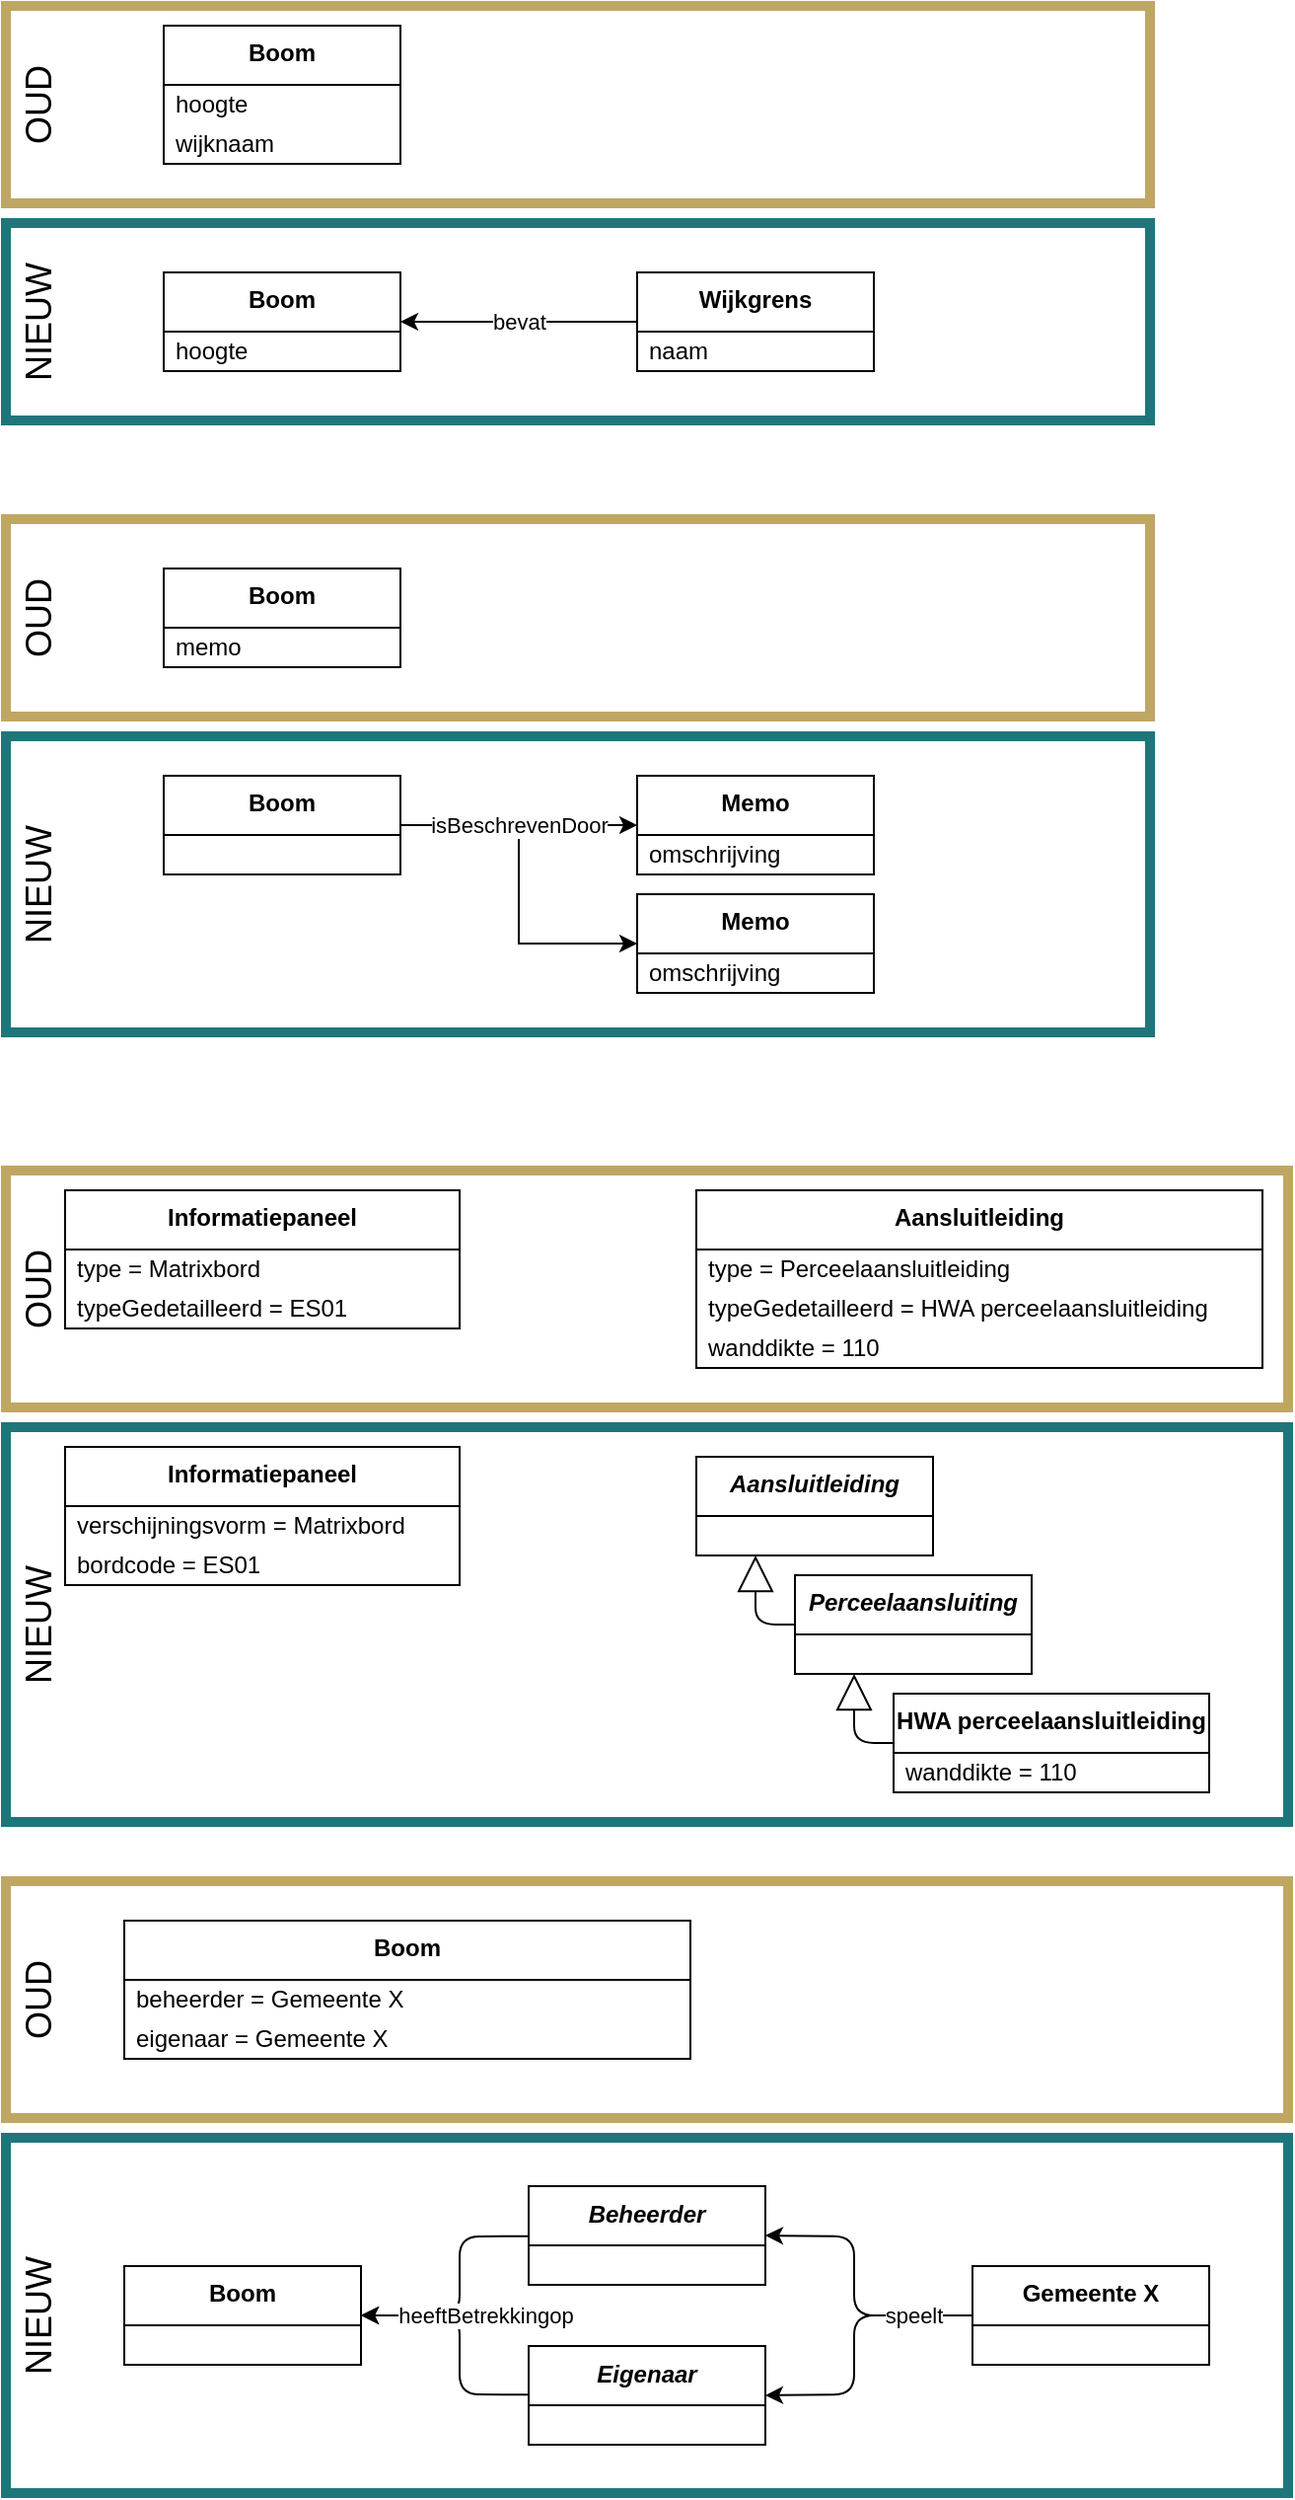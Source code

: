 <mxfile>
    <diagram name="BoomWijk" id="nL8aa56l0DugsrmY4gjJ">
        <mxGraphModel dx="1197" dy="501" grid="0" gridSize="10" guides="1" tooltips="1" connect="1" arrows="1" fold="1" page="1" pageScale="1" pageWidth="827" pageHeight="1169" background="#ffffff" math="0" shadow="0">
            <root>
                <mxCell id="0"/>
                <mxCell id="1" parent="0"/>
                <mxCell id="31" value="&lt;font&gt;NIEUW&lt;/font&gt;" style="rounded=0;whiteSpace=wrap;html=1;fillColor=none;strokeColor=#1E767B;fontColor=#000000;fontSize=18;horizontal=0;align=center;verticalAlign=top;strokeWidth=5;" vertex="1" parent="1">
                    <mxGeometry x="10" y="730" width="650" height="200" as="geometry"/>
                </mxCell>
                <mxCell id="32" value="&lt;font&gt;OUD&lt;/font&gt;" style="rounded=0;whiteSpace=wrap;html=1;fillColor=none;strokeColor=#BFA763;fontColor=#000000;strokeWidth=5;align=center;verticalAlign=top;horizontal=0;fontSize=18;" vertex="1" parent="1">
                    <mxGeometry x="10" y="600" width="650" height="120" as="geometry"/>
                </mxCell>
                <mxCell id="4" value="&lt;font&gt;NIEUW&lt;/font&gt;" style="rounded=0;whiteSpace=wrap;html=1;fillColor=none;strokeColor=#1E767B;fontColor=#000000;fontSize=18;horizontal=0;align=center;verticalAlign=top;strokeWidth=5;" vertex="1" parent="1">
                    <mxGeometry x="10" y="380" width="580" height="150" as="geometry"/>
                </mxCell>
                <mxCell id="5" value="&lt;font&gt;OUD&lt;/font&gt;" style="rounded=0;whiteSpace=wrap;html=1;fillColor=none;strokeColor=#BFA763;fontColor=#000000;strokeWidth=5;align=center;verticalAlign=top;horizontal=0;fontSize=18;" vertex="1" parent="1">
                    <mxGeometry x="10" y="270" width="580" height="100" as="geometry"/>
                </mxCell>
                <mxCell id="3" value="&lt;font&gt;NIEUW&lt;/font&gt;" style="rounded=0;whiteSpace=wrap;html=1;fillColor=none;strokeColor=#1E767B;fontColor=#000000;fontSize=18;horizontal=0;align=center;verticalAlign=top;strokeWidth=5;" vertex="1" parent="1">
                    <mxGeometry x="10" y="120" width="580" height="100" as="geometry"/>
                </mxCell>
                <mxCell id="2" value="&lt;font&gt;OUD&lt;/font&gt;" style="rounded=0;whiteSpace=wrap;html=1;fillColor=none;strokeColor=#BFA763;fontColor=#000000;strokeWidth=5;align=center;verticalAlign=top;horizontal=0;fontSize=18;" vertex="1" parent="1">
                    <mxGeometry x="10" y="10" width="580" height="100" as="geometry"/>
                </mxCell>
                <mxCell id="rJaaq5ghrN7F7qI7o1DM-1" value="&lt;b&gt;Boom&lt;/b&gt;" style="swimlane;fontStyle=0;align=center;verticalAlign=top;childLayout=stackLayout;horizontal=1;startSize=30;horizontalStack=0;resizeParent=1;resizeParentMax=0;resizeLast=0;collapsible=0;marginBottom=0;html=1;whiteSpace=wrap;" parent="1" vertex="1">
                    <mxGeometry x="90" y="20" width="120" height="70" as="geometry"/>
                </mxCell>
                <mxCell id="rJaaq5ghrN7F7qI7o1DM-3" value="hoogte" style="text;html=1;strokeColor=none;fillColor=none;align=left;verticalAlign=middle;spacingLeft=4;spacingRight=4;overflow=hidden;rotatable=0;points=[[0,0.5],[1,0.5]];portConstraint=eastwest;whiteSpace=wrap;" parent="rJaaq5ghrN7F7qI7o1DM-1" vertex="1">
                    <mxGeometry y="30" width="120" height="20" as="geometry"/>
                </mxCell>
                <mxCell id="rJaaq5ghrN7F7qI7o1DM-9" value="wijknaam" style="text;html=1;strokeColor=none;fillColor=none;align=left;verticalAlign=middle;spacingLeft=4;spacingRight=4;overflow=hidden;rotatable=0;points=[[0,0.5],[1,0.5]];portConstraint=eastwest;whiteSpace=wrap;" parent="rJaaq5ghrN7F7qI7o1DM-1" vertex="1">
                    <mxGeometry y="50" width="120" height="20" as="geometry"/>
                </mxCell>
                <mxCell id="rJaaq5ghrN7F7qI7o1DM-10" value="&lt;b&gt;Boom&lt;/b&gt;" style="swimlane;fontStyle=0;align=center;verticalAlign=top;childLayout=stackLayout;horizontal=1;startSize=30;horizontalStack=0;resizeParent=1;resizeParentMax=0;resizeLast=0;collapsible=0;marginBottom=0;html=1;whiteSpace=wrap;" parent="1" vertex="1">
                    <mxGeometry x="90" y="145" width="120" height="50" as="geometry"/>
                </mxCell>
                <mxCell id="rJaaq5ghrN7F7qI7o1DM-11" value="hoogte" style="text;html=1;strokeColor=none;fillColor=none;align=left;verticalAlign=middle;spacingLeft=4;spacingRight=4;overflow=hidden;rotatable=0;points=[[0,0.5],[1,0.5]];portConstraint=eastwest;whiteSpace=wrap;" parent="rJaaq5ghrN7F7qI7o1DM-10" vertex="1">
                    <mxGeometry y="30" width="120" height="20" as="geometry"/>
                </mxCell>
                <mxCell id="rJaaq5ghrN7F7qI7o1DM-17" value="bevat" style="edgeStyle=orthogonalEdgeStyle;rounded=0;orthogonalLoop=1;jettySize=auto;html=1;entryX=1;entryY=0.5;entryDx=0;entryDy=0;" parent="1" source="rJaaq5ghrN7F7qI7o1DM-13" target="rJaaq5ghrN7F7qI7o1DM-10" edge="1">
                    <mxGeometry relative="1" as="geometry"/>
                </mxCell>
                <mxCell id="rJaaq5ghrN7F7qI7o1DM-13" value="&lt;b&gt;Wijkgrens&lt;/b&gt;" style="swimlane;fontStyle=0;align=center;verticalAlign=top;childLayout=stackLayout;horizontal=1;startSize=30;horizontalStack=0;resizeParent=1;resizeParentMax=0;resizeLast=0;collapsible=0;marginBottom=0;html=1;whiteSpace=wrap;" parent="1" vertex="1">
                    <mxGeometry x="330" y="145" width="120" height="50" as="geometry"/>
                </mxCell>
                <mxCell id="rJaaq5ghrN7F7qI7o1DM-15" value="naam" style="text;html=1;strokeColor=none;fillColor=none;align=left;verticalAlign=middle;spacingLeft=4;spacingRight=4;overflow=hidden;rotatable=0;points=[[0,0.5],[1,0.5]];portConstraint=eastwest;whiteSpace=wrap;" parent="rJaaq5ghrN7F7qI7o1DM-13" vertex="1">
                    <mxGeometry y="30" width="120" height="20" as="geometry"/>
                </mxCell>
                <mxCell id="rJaaq5ghrN7F7qI7o1DM-18" value="&lt;b&gt;Boom&lt;/b&gt;" style="swimlane;fontStyle=0;align=center;verticalAlign=top;childLayout=stackLayout;horizontal=1;startSize=30;horizontalStack=0;resizeParent=1;resizeParentMax=0;resizeLast=0;collapsible=0;marginBottom=0;html=1;whiteSpace=wrap;" parent="1" vertex="1">
                    <mxGeometry x="90" y="295" width="120" height="50" as="geometry"/>
                </mxCell>
                <mxCell id="rJaaq5ghrN7F7qI7o1DM-19" value="memo" style="text;html=1;strokeColor=none;fillColor=none;align=left;verticalAlign=middle;spacingLeft=4;spacingRight=4;overflow=hidden;rotatable=0;points=[[0,0.5],[1,0.5]];portConstraint=eastwest;whiteSpace=wrap;" parent="rJaaq5ghrN7F7qI7o1DM-18" vertex="1">
                    <mxGeometry y="30" width="120" height="20" as="geometry"/>
                </mxCell>
                <mxCell id="rJaaq5ghrN7F7qI7o1DM-28" style="edgeStyle=orthogonalEdgeStyle;rounded=0;orthogonalLoop=1;jettySize=auto;html=1;entryX=0;entryY=0.5;entryDx=0;entryDy=0;" parent="1" source="rJaaq5ghrN7F7qI7o1DM-21" target="rJaaq5ghrN7F7qI7o1DM-25" edge="1">
                    <mxGeometry relative="1" as="geometry"/>
                </mxCell>
                <mxCell id="rJaaq5ghrN7F7qI7o1DM-27" value="isBeschrevenDoor" style="edgeStyle=orthogonalEdgeStyle;rounded=0;orthogonalLoop=1;jettySize=auto;html=1;entryX=0;entryY=0.5;entryDx=0;entryDy=0;" parent="1" source="rJaaq5ghrN7F7qI7o1DM-21" target="rJaaq5ghrN7F7qI7o1DM-23" edge="1">
                    <mxGeometry relative="1" as="geometry"/>
                </mxCell>
                <mxCell id="rJaaq5ghrN7F7qI7o1DM-21" value="&lt;b&gt;Boom&lt;/b&gt;" style="swimlane;fontStyle=0;align=center;verticalAlign=top;childLayout=stackLayout;horizontal=1;startSize=30;horizontalStack=0;resizeParent=1;resizeParentMax=0;resizeLast=0;collapsible=0;marginBottom=0;html=1;whiteSpace=wrap;" parent="1" vertex="1">
                    <mxGeometry x="90" y="400" width="120" height="50" as="geometry"/>
                </mxCell>
                <mxCell id="rJaaq5ghrN7F7qI7o1DM-23" value="&lt;b&gt;Memo&lt;/b&gt;" style="swimlane;fontStyle=0;align=center;verticalAlign=top;childLayout=stackLayout;horizontal=1;startSize=30;horizontalStack=0;resizeParent=1;resizeParentMax=0;resizeLast=0;collapsible=0;marginBottom=0;html=1;whiteSpace=wrap;" parent="1" vertex="1">
                    <mxGeometry x="330" y="400" width="120" height="50" as="geometry"/>
                </mxCell>
                <mxCell id="rJaaq5ghrN7F7qI7o1DM-24" value="omschrijving" style="text;html=1;strokeColor=none;fillColor=none;align=left;verticalAlign=middle;spacingLeft=4;spacingRight=4;overflow=hidden;rotatable=0;points=[[0,0.5],[1,0.5]];portConstraint=eastwest;whiteSpace=wrap;" parent="rJaaq5ghrN7F7qI7o1DM-23" vertex="1">
                    <mxGeometry y="30" width="120" height="20" as="geometry"/>
                </mxCell>
                <mxCell id="rJaaq5ghrN7F7qI7o1DM-25" value="&lt;b&gt;Memo&lt;/b&gt;" style="swimlane;fontStyle=0;align=center;verticalAlign=top;childLayout=stackLayout;horizontal=1;startSize=30;horizontalStack=0;resizeParent=1;resizeParentMax=0;resizeLast=0;collapsible=0;marginBottom=0;html=1;whiteSpace=wrap;" parent="1" vertex="1">
                    <mxGeometry x="330" y="460" width="120" height="50" as="geometry"/>
                </mxCell>
                <mxCell id="rJaaq5ghrN7F7qI7o1DM-26" value="omschrijving" style="text;html=1;strokeColor=none;fillColor=none;align=left;verticalAlign=middle;spacingLeft=4;spacingRight=4;overflow=hidden;rotatable=0;points=[[0,0.5],[1,0.5]];portConstraint=eastwest;whiteSpace=wrap;" parent="rJaaq5ghrN7F7qI7o1DM-25" vertex="1">
                    <mxGeometry y="30" width="120" height="20" as="geometry"/>
                </mxCell>
                <mxCell id="7" value="&lt;b&gt;Informatiepaneel&lt;/b&gt;" style="swimlane;fontStyle=0;align=center;verticalAlign=top;childLayout=stackLayout;horizontal=1;startSize=30;horizontalStack=0;resizeParent=1;resizeParentMax=0;resizeLast=0;collapsible=0;marginBottom=0;html=1;whiteSpace=wrap;" vertex="1" parent="1">
                    <mxGeometry x="40" y="610" width="200" height="70" as="geometry"/>
                </mxCell>
                <mxCell id="8" value="type = Matrixbord" style="text;html=1;strokeColor=none;fillColor=none;align=left;verticalAlign=middle;spacingLeft=4;spacingRight=4;overflow=hidden;rotatable=0;points=[[0,0.5],[1,0.5]];portConstraint=eastwest;whiteSpace=wrap;" vertex="1" parent="7">
                    <mxGeometry y="30" width="200" height="20" as="geometry"/>
                </mxCell>
                <mxCell id="11" value="typeGedetailleerd = ES01" style="text;html=1;strokeColor=none;fillColor=none;align=left;verticalAlign=middle;spacingLeft=4;spacingRight=4;overflow=hidden;rotatable=0;points=[[0,0.5],[1,0.5]];portConstraint=eastwest;whiteSpace=wrap;" vertex="1" parent="7">
                    <mxGeometry y="50" width="200" height="20" as="geometry"/>
                </mxCell>
                <mxCell id="9" value="&lt;b&gt;Informatiepaneel&lt;/b&gt;" style="swimlane;fontStyle=0;align=center;verticalAlign=top;childLayout=stackLayout;horizontal=1;startSize=30;horizontalStack=0;resizeParent=1;resizeParentMax=0;resizeLast=0;collapsible=0;marginBottom=0;html=1;whiteSpace=wrap;" vertex="1" parent="1">
                    <mxGeometry x="40" y="740" width="200" height="70" as="geometry"/>
                </mxCell>
                <mxCell id="10" value="verschijningsvorm = Matrixbord" style="text;html=1;strokeColor=none;fillColor=none;align=left;verticalAlign=middle;spacingLeft=4;spacingRight=4;overflow=hidden;rotatable=0;points=[[0,0.5],[1,0.5]];portConstraint=eastwest;whiteSpace=wrap;" vertex="1" parent="9">
                    <mxGeometry y="30" width="200" height="20" as="geometry"/>
                </mxCell>
                <mxCell id="12" value="bordcode = ES01&amp;nbsp;" style="text;html=1;strokeColor=none;fillColor=none;align=left;verticalAlign=middle;spacingLeft=4;spacingRight=4;overflow=hidden;rotatable=0;points=[[0,0.5],[1,0.5]];portConstraint=eastwest;whiteSpace=wrap;" vertex="1" parent="9">
                    <mxGeometry y="50" width="200" height="20" as="geometry"/>
                </mxCell>
                <mxCell id="13" value="&lt;b&gt;HWA perceelaansluitleiding&lt;/b&gt;" style="swimlane;fontStyle=0;align=center;verticalAlign=top;childLayout=stackLayout;horizontal=1;startSize=30;horizontalStack=0;resizeParent=1;resizeParentMax=0;resizeLast=0;collapsible=0;marginBottom=0;html=1;whiteSpace=wrap;" vertex="1" parent="1">
                    <mxGeometry x="460" y="865" width="160" height="50" as="geometry"/>
                </mxCell>
                <mxCell id="20" value="wanddikte = 110" style="text;html=1;strokeColor=none;fillColor=none;align=left;verticalAlign=middle;spacingLeft=4;spacingRight=4;overflow=hidden;rotatable=0;points=[[0,0.5],[1,0.5]];portConstraint=eastwest;whiteSpace=wrap;" vertex="1" parent="13">
                    <mxGeometry y="30" width="160" height="20" as="geometry"/>
                </mxCell>
                <mxCell id="16" value="&lt;b&gt;Aansluitleiding&lt;/b&gt;" style="swimlane;fontStyle=0;align=center;verticalAlign=top;childLayout=stackLayout;horizontal=1;startSize=30;horizontalStack=0;resizeParent=1;resizeParentMax=0;resizeLast=0;collapsible=0;marginBottom=0;html=1;whiteSpace=wrap;" vertex="1" parent="1">
                    <mxGeometry x="360" y="610" width="287" height="90" as="geometry"/>
                </mxCell>
                <mxCell id="17" value="type = Perceelaansluitleiding" style="text;html=1;strokeColor=none;fillColor=none;align=left;verticalAlign=middle;spacingLeft=4;spacingRight=4;overflow=hidden;rotatable=0;points=[[0,0.5],[1,0.5]];portConstraint=eastwest;whiteSpace=wrap;" vertex="1" parent="16">
                    <mxGeometry y="30" width="287" height="20" as="geometry"/>
                </mxCell>
                <mxCell id="18" value="typeGedetailleerd = HWA perceelaansluitleiding" style="text;html=1;strokeColor=none;fillColor=none;align=left;verticalAlign=middle;spacingLeft=4;spacingRight=4;overflow=hidden;rotatable=0;points=[[0,0.5],[1,0.5]];portConstraint=eastwest;whiteSpace=wrap;" vertex="1" parent="16">
                    <mxGeometry y="50" width="287" height="20" as="geometry"/>
                </mxCell>
                <mxCell id="19" value="wanddikte = 110" style="text;html=1;strokeColor=none;fillColor=none;align=left;verticalAlign=middle;spacingLeft=4;spacingRight=4;overflow=hidden;rotatable=0;points=[[0,0.5],[1,0.5]];portConstraint=eastwest;whiteSpace=wrap;" vertex="1" parent="16">
                    <mxGeometry y="70" width="287" height="20" as="geometry"/>
                </mxCell>
                <mxCell id="21" value="&lt;b&gt;Perceelaansluiting&lt;/b&gt;" style="swimlane;fontStyle=2;align=center;verticalAlign=top;childLayout=stackLayout;horizontal=1;startSize=30;horizontalStack=0;resizeParent=1;resizeParentMax=0;resizeLast=0;collapsible=0;marginBottom=0;html=1;whiteSpace=wrap;" vertex="1" parent="1">
                    <mxGeometry x="410" y="805" width="120" height="50" as="geometry"/>
                </mxCell>
                <mxCell id="25" value="&lt;b&gt;Aansluitleiding&lt;/b&gt;" style="swimlane;fontStyle=2;align=center;verticalAlign=top;childLayout=stackLayout;horizontal=1;startSize=30;horizontalStack=0;resizeParent=1;resizeParentMax=0;resizeLast=0;collapsible=0;marginBottom=0;html=1;whiteSpace=wrap;" vertex="1" parent="1">
                    <mxGeometry x="360" y="745" width="120" height="50" as="geometry"/>
                </mxCell>
                <mxCell id="29" value="" style="endArrow=block;endSize=16;endFill=0;html=1;entryX=0.25;entryY=1;entryDx=0;entryDy=0;exitX=0;exitY=0.5;exitDx=0;exitDy=0;" edge="1" parent="1" source="21" target="25">
                    <mxGeometry width="160" relative="1" as="geometry">
                        <mxPoint x="230" y="755" as="sourcePoint"/>
                        <mxPoint x="390" y="755" as="targetPoint"/>
                        <Array as="points">
                            <mxPoint x="390" y="830"/>
                        </Array>
                    </mxGeometry>
                </mxCell>
                <mxCell id="30" value="" style="endArrow=block;endSize=16;endFill=0;html=1;entryX=0.25;entryY=1;entryDx=0;entryDy=0;exitX=0;exitY=0.5;exitDx=0;exitDy=0;" edge="1" parent="1" source="13" target="21">
                    <mxGeometry width="160" relative="1" as="geometry">
                        <mxPoint x="440" y="840" as="sourcePoint"/>
                        <mxPoint x="400" y="805" as="targetPoint"/>
                        <Array as="points">
                            <mxPoint x="460" y="890"/>
                            <mxPoint x="440" y="890"/>
                        </Array>
                    </mxGeometry>
                </mxCell>
                <mxCell id="34" value="&lt;font&gt;NIEUW&lt;/font&gt;" style="rounded=0;whiteSpace=wrap;html=1;fillColor=none;strokeColor=#1E767B;fontColor=#000000;fontSize=18;horizontal=0;align=center;verticalAlign=top;strokeWidth=5;" vertex="1" parent="1">
                    <mxGeometry x="10" y="1090" width="650" height="180" as="geometry"/>
                </mxCell>
                <mxCell id="35" value="&lt;font&gt;OUD&lt;/font&gt;" style="rounded=0;whiteSpace=wrap;html=1;fillColor=none;strokeColor=#BFA763;fontColor=#000000;strokeWidth=5;align=center;verticalAlign=top;horizontal=0;fontSize=18;" vertex="1" parent="1">
                    <mxGeometry x="10" y="960" width="650" height="120" as="geometry"/>
                </mxCell>
                <mxCell id="42" value="&lt;b&gt;&lt;i&gt;Eigenaar&lt;/i&gt;&lt;/b&gt;" style="swimlane;fontStyle=0;align=center;verticalAlign=top;childLayout=stackLayout;horizontal=1;startSize=30;horizontalStack=0;resizeParent=1;resizeParentMax=0;resizeLast=0;collapsible=0;marginBottom=0;html=1;whiteSpace=wrap;" vertex="1" parent="1">
                    <mxGeometry x="275" y="1195.5" width="120" height="50" as="geometry"/>
                </mxCell>
                <mxCell id="44" value="&lt;b&gt;Boom&lt;/b&gt;" style="swimlane;fontStyle=0;align=center;verticalAlign=top;childLayout=stackLayout;horizontal=1;startSize=30;horizontalStack=0;resizeParent=1;resizeParentMax=0;resizeLast=0;collapsible=0;marginBottom=0;html=1;whiteSpace=wrap;" vertex="1" parent="1">
                    <mxGeometry x="70" y="980" width="287" height="70" as="geometry"/>
                </mxCell>
                <mxCell id="45" value="beheerder = Gemeente X" style="text;html=1;strokeColor=none;fillColor=none;align=left;verticalAlign=middle;spacingLeft=4;spacingRight=4;overflow=hidden;rotatable=0;points=[[0,0.5],[1,0.5]];portConstraint=eastwest;whiteSpace=wrap;" vertex="1" parent="44">
                    <mxGeometry y="30" width="287" height="20" as="geometry"/>
                </mxCell>
                <mxCell id="46" value="eigenaar = Gemeente X" style="text;html=1;strokeColor=none;fillColor=none;align=left;verticalAlign=middle;spacingLeft=4;spacingRight=4;overflow=hidden;rotatable=0;points=[[0,0.5],[1,0.5]];portConstraint=eastwest;whiteSpace=wrap;" vertex="1" parent="44">
                    <mxGeometry y="50" width="287" height="20" as="geometry"/>
                </mxCell>
                <mxCell id="54" style="edgeStyle=none;html=1;entryX=1;entryY=0.5;entryDx=0;entryDy=0;" edge="1" parent="1" source="48" target="52">
                    <mxGeometry relative="1" as="geometry">
                        <Array as="points">
                            <mxPoint x="240" y="1140"/>
                            <mxPoint x="240" y="1180"/>
                        </Array>
                    </mxGeometry>
                </mxCell>
                <mxCell id="48" value="&lt;span style=&quot;&quot;&gt;&lt;b&gt;&lt;i&gt;Beheerder&lt;/i&gt;&lt;/b&gt;&lt;/span&gt;" style="swimlane;fontStyle=0;align=center;verticalAlign=top;childLayout=stackLayout;horizontal=1;startSize=30;horizontalStack=0;resizeParent=1;resizeParentMax=0;resizeLast=0;collapsible=0;marginBottom=0;html=1;whiteSpace=wrap;" vertex="1" parent="1">
                    <mxGeometry x="275" y="1114.5" width="120" height="50" as="geometry"/>
                </mxCell>
                <mxCell id="56" style="edgeStyle=none;html=1;entryX=1;entryY=0.5;entryDx=0;entryDy=0;exitX=0;exitY=0.5;exitDx=0;exitDy=0;" edge="1" parent="1" source="49" target="48">
                    <mxGeometry relative="1" as="geometry">
                        <Array as="points">
                            <mxPoint x="440" y="1180"/>
                            <mxPoint x="440" y="1140"/>
                        </Array>
                    </mxGeometry>
                </mxCell>
                <mxCell id="57" value="speelt" style="edgeStyle=none;html=1;entryX=1;entryY=0.5;entryDx=0;entryDy=0;exitX=0;exitY=0.5;exitDx=0;exitDy=0;" edge="1" parent="1" source="49" target="42">
                    <mxGeometry x="-0.586" relative="1" as="geometry">
                        <Array as="points">
                            <mxPoint x="440" y="1180"/>
                            <mxPoint x="440" y="1220"/>
                        </Array>
                        <mxPoint as="offset"/>
                    </mxGeometry>
                </mxCell>
                <mxCell id="49" value="&lt;b style=&quot;font-style: normal;&quot;&gt;Gemeente X&lt;/b&gt;" style="swimlane;fontStyle=2;align=center;verticalAlign=top;childLayout=stackLayout;horizontal=1;startSize=30;horizontalStack=0;resizeParent=1;resizeParentMax=0;resizeLast=0;collapsible=0;marginBottom=0;html=1;whiteSpace=wrap;" vertex="1" parent="1">
                    <mxGeometry x="500" y="1155" width="120" height="50" as="geometry"/>
                </mxCell>
                <mxCell id="52" value="&lt;b&gt;Boom&lt;/b&gt;" style="swimlane;fontStyle=0;align=center;verticalAlign=top;childLayout=stackLayout;horizontal=1;startSize=30;horizontalStack=0;resizeParent=1;resizeParentMax=0;resizeLast=0;collapsible=0;marginBottom=0;html=1;whiteSpace=wrap;" vertex="1" parent="1">
                    <mxGeometry x="70" y="1155" width="120" height="50" as="geometry"/>
                </mxCell>
                <mxCell id="55" value="heeftBetrekkingop" style="edgeStyle=none;html=1;entryX=1;entryY=0.5;entryDx=0;entryDy=0;" edge="1" parent="1" source="42" target="52">
                    <mxGeometry x="0.2" y="-13" relative="1" as="geometry">
                        <Array as="points">
                            <mxPoint x="240" y="1220"/>
                            <mxPoint x="240" y="1180"/>
                        </Array>
                        <mxPoint x="13" y="13" as="offset"/>
                    </mxGeometry>
                </mxCell>
            </root>
        </mxGraphModel>
    </diagram>
</mxfile>